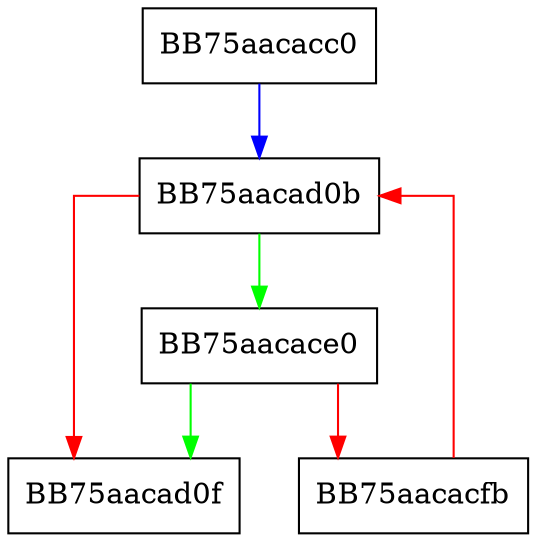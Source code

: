digraph OnTheFly {
  node [shape="box"];
  graph [splines=ortho];
  BB75aacacc0 -> BB75aacad0b [color="blue"];
  BB75aacace0 -> BB75aacad0f [color="green"];
  BB75aacace0 -> BB75aacacfb [color="red"];
  BB75aacacfb -> BB75aacad0b [color="red"];
  BB75aacad0b -> BB75aacace0 [color="green"];
  BB75aacad0b -> BB75aacad0f [color="red"];
}